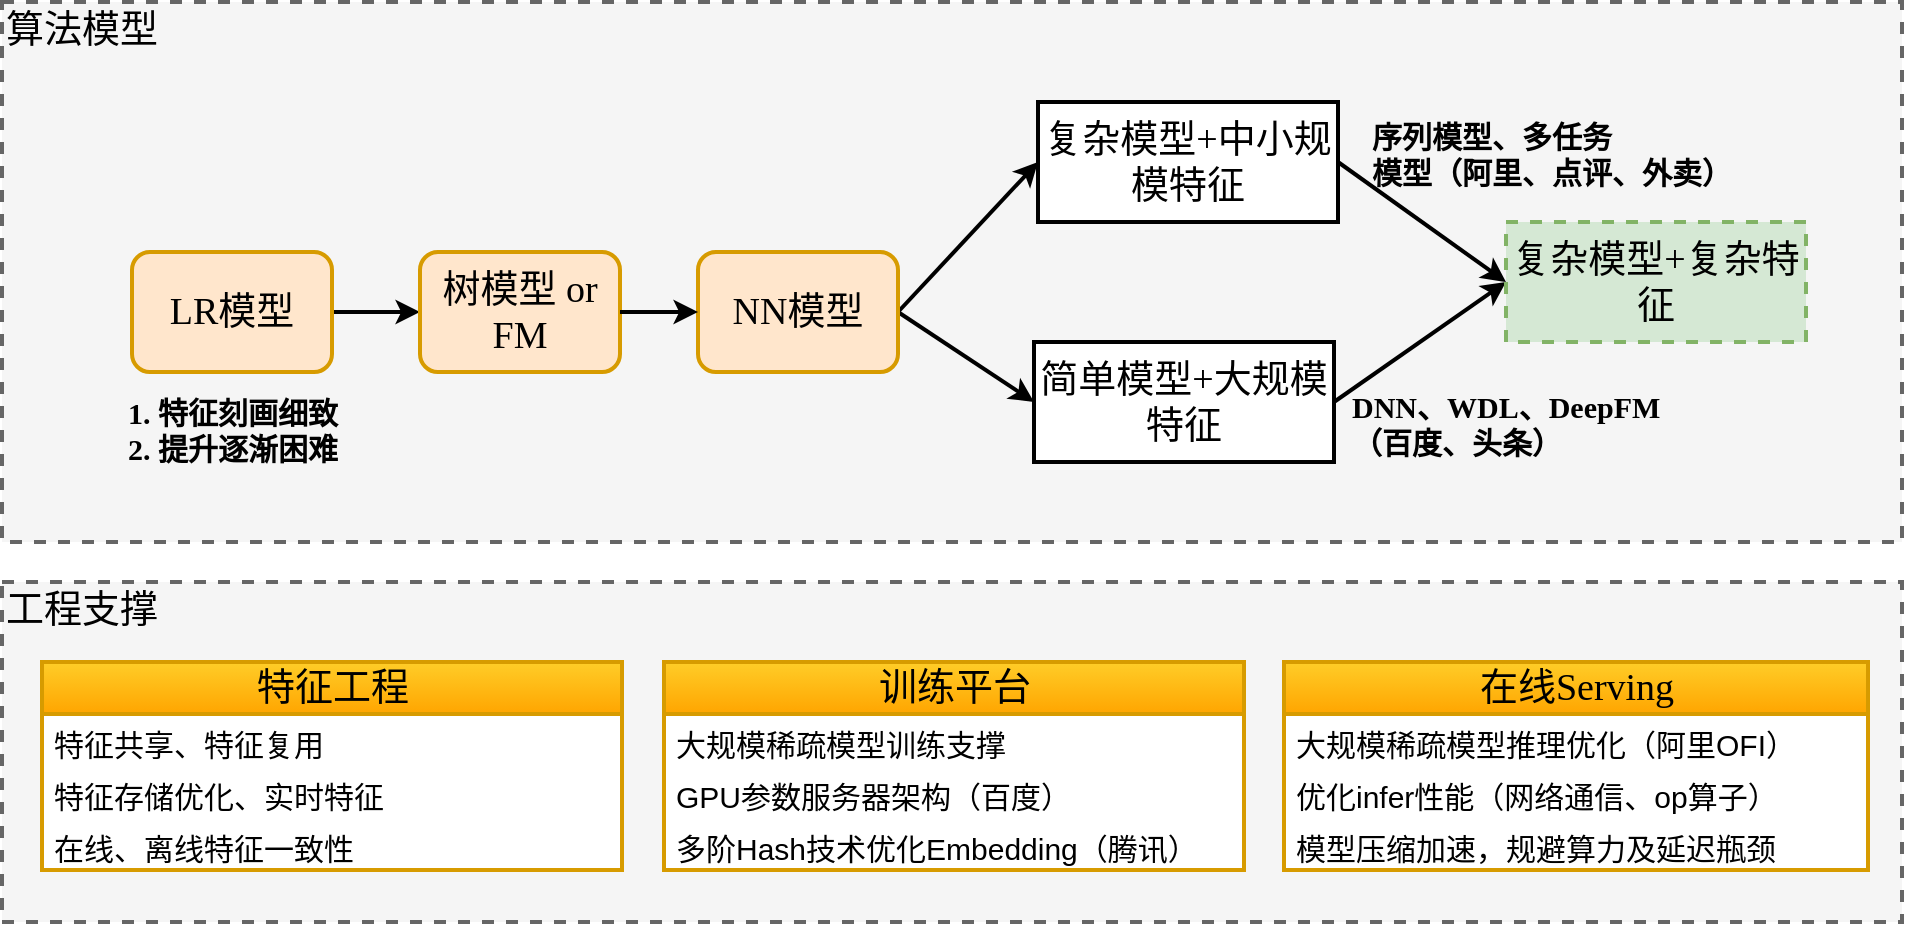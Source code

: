 <mxfile version="21.7.4" type="github">
  <diagram name="第 1 页" id="0TWzKBLSyutGnbs6l1Vn">
    <mxGraphModel dx="1050" dy="557" grid="1" gridSize="10" guides="1" tooltips="1" connect="1" arrows="1" fold="1" page="1" pageScale="1" pageWidth="827" pageHeight="1169" math="0" shadow="0">
      <root>
        <mxCell id="0" />
        <mxCell id="1" parent="0" />
        <mxCell id="07etfQUjwGDoCaG-XcSE-1" value="" style="rounded=0;whiteSpace=wrap;html=1;dashed=1;strokeWidth=2;fontFamily=Times New Roman;fontSize=19;fillColor=#f5f5f5;strokeColor=#666666;" vertex="1" parent="1">
          <mxGeometry x="20" y="600" width="950" height="170" as="geometry" />
        </mxCell>
        <mxCell id="07etfQUjwGDoCaG-XcSE-2" value="" style="rounded=0;whiteSpace=wrap;html=1;dashed=1;strokeWidth=2;fontFamily=Times New Roman;fontSize=19;fillColor=#f5f5f5;strokeColor=#666666;" vertex="1" parent="1">
          <mxGeometry x="20" y="310" width="950" height="270" as="geometry" />
        </mxCell>
        <mxCell id="07etfQUjwGDoCaG-XcSE-3" style="edgeStyle=none;rounded=0;html=1;exitX=1;exitY=0.5;entryX=0;entryY=0.5;startArrow=none;startFill=0;endArrow=classic;endFill=1;jettySize=auto;orthogonalLoop=1;strokeColor=#000000;strokeWidth=2;fontFamily=Times New Roman;fontSize=15;fontColor=#000000;" edge="1" parent="1" source="07etfQUjwGDoCaG-XcSE-4" target="07etfQUjwGDoCaG-XcSE-16">
          <mxGeometry relative="1" as="geometry" />
        </mxCell>
        <mxCell id="07etfQUjwGDoCaG-XcSE-4" value="LR模型" style="rounded=1;whiteSpace=wrap;html=1;strokeColor=#d79b00;strokeWidth=2;fillColor=#ffe6cc;fontFamily=Times New Roman;fontSize=19;fontColor=#000000;align=center;" vertex="1" parent="1">
          <mxGeometry x="85" y="435" width="100" height="60" as="geometry" />
        </mxCell>
        <mxCell id="07etfQUjwGDoCaG-XcSE-5" style="edgeStyle=none;rounded=0;html=1;exitX=1;exitY=0.5;entryX=0;entryY=0.5;startArrow=none;startFill=0;endArrow=classic;endFill=1;jettySize=auto;orthogonalLoop=1;strokeColor=#000000;strokeWidth=2;fontFamily=Times New Roman;fontSize=19;fontColor=#000000;" edge="1" parent="1" source="07etfQUjwGDoCaG-XcSE-7" target="07etfQUjwGDoCaG-XcSE-10">
          <mxGeometry relative="1" as="geometry" />
        </mxCell>
        <mxCell id="07etfQUjwGDoCaG-XcSE-6" style="edgeStyle=none;rounded=0;html=1;exitX=1;exitY=0.5;entryX=0;entryY=0.5;startArrow=none;startFill=0;endArrow=classic;endFill=1;jettySize=auto;orthogonalLoop=1;strokeColor=#000000;strokeWidth=2;fontFamily=Times New Roman;fontSize=19;fontColor=#000000;" edge="1" parent="1" source="07etfQUjwGDoCaG-XcSE-7" target="07etfQUjwGDoCaG-XcSE-12">
          <mxGeometry relative="1" as="geometry" />
        </mxCell>
        <mxCell id="07etfQUjwGDoCaG-XcSE-7" value="NN模型" style="rounded=1;whiteSpace=wrap;html=1;strokeColor=#d79b00;strokeWidth=2;fillColor=#ffe6cc;fontFamily=Times New Roman;fontSize=19;fontColor=#000000;align=center;" vertex="1" parent="1">
          <mxGeometry x="368" y="435" width="100" height="60" as="geometry" />
        </mxCell>
        <mxCell id="07etfQUjwGDoCaG-XcSE-8" value="&lt;div style=&quot;text-align: left ; font-size: 15px&quot;&gt;&lt;b&gt;&lt;font style=&quot;font-size: 15px&quot;&gt;1. 特征刻画细致&lt;/font&gt;&lt;/b&gt;&lt;/div&gt;&lt;div style=&quot;text-align: left ; font-size: 15px&quot;&gt;&lt;b&gt;&lt;font style=&quot;font-size: 15px&quot;&gt;2. 提升逐渐困难&lt;/font&gt;&lt;/b&gt;&lt;/div&gt;" style="text;html=1;strokeColor=none;fillColor=none;align=center;verticalAlign=middle;whiteSpace=wrap;rounded=0;fontFamily=Times New Roman;fontSize=19;fontColor=#000000;strokeWidth=2;" vertex="1" parent="1">
          <mxGeometry x="68" y="499" width="135" height="50" as="geometry" />
        </mxCell>
        <mxCell id="07etfQUjwGDoCaG-XcSE-9" style="edgeStyle=none;rounded=0;html=1;exitX=1;exitY=0.5;entryX=0;entryY=0.5;startArrow=none;startFill=0;endArrow=classic;endFill=1;jettySize=auto;orthogonalLoop=1;strokeColor=#000000;strokeWidth=2;fontFamily=Times New Roman;fontSize=19;fontColor=#000000;" edge="1" parent="1" source="07etfQUjwGDoCaG-XcSE-10" target="07etfQUjwGDoCaG-XcSE-13">
          <mxGeometry relative="1" as="geometry" />
        </mxCell>
        <mxCell id="07etfQUjwGDoCaG-XcSE-10" value="复杂模型+中小规模特征" style="rounded=0;whiteSpace=wrap;html=1;strokeColor=#000000;strokeWidth=2;fillColor=#ffffff;fontFamily=Times New Roman;fontSize=19;fontColor=#000000;align=center;" vertex="1" parent="1">
          <mxGeometry x="538" y="360" width="150" height="60" as="geometry" />
        </mxCell>
        <mxCell id="07etfQUjwGDoCaG-XcSE-11" style="edgeStyle=none;rounded=0;html=1;exitX=1;exitY=0.5;startArrow=none;startFill=0;endArrow=classic;endFill=1;jettySize=auto;orthogonalLoop=1;strokeColor=#000000;strokeWidth=2;fontFamily=Times New Roman;fontSize=19;fontColor=#000000;entryX=0;entryY=0.5;" edge="1" parent="1" source="07etfQUjwGDoCaG-XcSE-12" target="07etfQUjwGDoCaG-XcSE-13">
          <mxGeometry relative="1" as="geometry">
            <mxPoint x="712" y="405" as="targetPoint" />
          </mxGeometry>
        </mxCell>
        <mxCell id="07etfQUjwGDoCaG-XcSE-12" value="简单模型+大规模特征" style="rounded=0;whiteSpace=wrap;html=1;strokeColor=#000000;strokeWidth=2;fillColor=#ffffff;fontFamily=Times New Roman;fontSize=19;fontColor=#000000;align=center;" vertex="1" parent="1">
          <mxGeometry x="536" y="480" width="150" height="60" as="geometry" />
        </mxCell>
        <mxCell id="07etfQUjwGDoCaG-XcSE-13" value="复杂模型+复杂特征" style="rounded=0;whiteSpace=wrap;html=1;strokeColor=#82b366;strokeWidth=2;fillColor=#d5e8d4;fontFamily=Times New Roman;fontSize=19;fontColor=#000000;align=center;dashed=1;" vertex="1" parent="1">
          <mxGeometry x="772" y="420" width="150" height="60" as="geometry" />
        </mxCell>
        <mxCell id="07etfQUjwGDoCaG-XcSE-14" value="工程支撑" style="text;html=1;resizable=0;points=[];autosize=1;align=left;verticalAlign=top;spacingTop=-4;fontSize=19;fontFamily=Times New Roman;" vertex="1" parent="1">
          <mxGeometry x="20" y="600" width="90" height="20" as="geometry" />
        </mxCell>
        <mxCell id="07etfQUjwGDoCaG-XcSE-15" value="算法模型" style="text;html=1;resizable=0;points=[];autosize=1;align=left;verticalAlign=top;spacingTop=-4;fontSize=19;fontFamily=Times New Roman;" vertex="1" parent="1">
          <mxGeometry x="20" y="310" width="90" height="20" as="geometry" />
        </mxCell>
        <mxCell id="07etfQUjwGDoCaG-XcSE-16" value="树模型 or FM" style="rounded=1;whiteSpace=wrap;html=1;strokeColor=#d79b00;strokeWidth=2;fillColor=#ffe6cc;fontFamily=Times New Roman;fontSize=19;fontColor=#000000;align=center;" vertex="1" parent="1">
          <mxGeometry x="229" y="435" width="100" height="60" as="geometry" />
        </mxCell>
        <mxCell id="07etfQUjwGDoCaG-XcSE-17" value="&lt;b&gt;序列模型、&lt;span&gt;多任务&lt;/span&gt;&lt;/b&gt;&lt;div&gt;&lt;span&gt;&lt;b&gt;模型（阿里、点评、外卖）&lt;/b&gt;&lt;/span&gt;&lt;/div&gt;" style="text;html=1;resizable=0;points=[];autosize=1;align=left;verticalAlign=top;spacingTop=-4;fontSize=15;fontFamily=Times New Roman;" vertex="1" parent="1">
          <mxGeometry x="703" y="366" width="200" height="40" as="geometry" />
        </mxCell>
        <mxCell id="07etfQUjwGDoCaG-XcSE-18" value="&lt;b&gt;DNN、WDL、DeepFM&lt;/b&gt;&lt;div&gt;&lt;b&gt;（百度、头条）&lt;/b&gt;&lt;/div&gt;" style="text;html=1;resizable=0;points=[];autosize=1;align=left;verticalAlign=top;spacingTop=-4;fontSize=15;fontFamily=Times New Roman;" vertex="1" parent="1">
          <mxGeometry x="693" y="501" width="170" height="40" as="geometry" />
        </mxCell>
        <mxCell id="07etfQUjwGDoCaG-XcSE-19" style="edgeStyle=none;rounded=0;html=1;exitX=1;exitY=0.5;entryX=0;entryY=0.5;startArrow=none;startFill=0;endArrow=classic;endFill=1;jettySize=auto;orthogonalLoop=1;strokeColor=#000000;strokeWidth=2;fontFamily=Times New Roman;fontSize=15;fontColor=#000000;exitDx=0;exitDy=0;entryDx=0;entryDy=0;" edge="1" parent="1" source="07etfQUjwGDoCaG-XcSE-16" target="07etfQUjwGDoCaG-XcSE-7">
          <mxGeometry relative="1" as="geometry">
            <mxPoint x="458" y="212" as="sourcePoint" />
            <mxPoint x="502" y="212" as="targetPoint" />
          </mxGeometry>
        </mxCell>
        <mxCell id="07etfQUjwGDoCaG-XcSE-20" value="特征工程" style="swimlane;fontStyle=0;childLayout=stackLayout;horizontal=1;startSize=26;fillColor=#ffcd28;horizontalStack=0;resizeParent=1;resizeParentMax=0;resizeLast=0;collapsible=1;marginBottom=0;swimlaneFillColor=#ffffff;rounded=0;strokeWidth=2;fontFamily=Times New Roman;fontSize=19;align=center;html=1;strokeColor=#d79b00;gradientColor=#ffa500;" vertex="1" parent="1">
          <mxGeometry x="40" y="640" width="290" height="104" as="geometry" />
        </mxCell>
        <mxCell id="07etfQUjwGDoCaG-XcSE-21" value="特征共享、特征复用" style="text;strokeColor=none;fillColor=none;align=left;verticalAlign=top;spacingLeft=4;spacingRight=4;overflow=hidden;rotatable=0;points=[[0,0.5],[1,0.5]];portConstraint=eastwest;fontSize=15;" vertex="1" parent="07etfQUjwGDoCaG-XcSE-20">
          <mxGeometry y="26" width="290" height="26" as="geometry" />
        </mxCell>
        <mxCell id="07etfQUjwGDoCaG-XcSE-22" value="特征存储优化、实时特征" style="text;strokeColor=none;fillColor=none;align=left;verticalAlign=top;spacingLeft=4;spacingRight=4;overflow=hidden;rotatable=0;points=[[0,0.5],[1,0.5]];portConstraint=eastwest;fontSize=15;" vertex="1" parent="07etfQUjwGDoCaG-XcSE-20">
          <mxGeometry y="52" width="290" height="26" as="geometry" />
        </mxCell>
        <mxCell id="07etfQUjwGDoCaG-XcSE-23" value="在线、离线特征一致性" style="text;strokeColor=none;fillColor=none;align=left;verticalAlign=top;spacingLeft=4;spacingRight=4;overflow=hidden;rotatable=0;points=[[0,0.5],[1,0.5]];portConstraint=eastwest;fontSize=15;" vertex="1" parent="07etfQUjwGDoCaG-XcSE-20">
          <mxGeometry y="78" width="290" height="26" as="geometry" />
        </mxCell>
        <mxCell id="07etfQUjwGDoCaG-XcSE-24" value="训练平台" style="swimlane;fontStyle=0;childLayout=stackLayout;horizontal=1;startSize=26;fillColor=#ffcd28;horizontalStack=0;resizeParent=1;resizeParentMax=0;resizeLast=0;collapsible=1;marginBottom=0;swimlaneFillColor=#ffffff;rounded=0;strokeWidth=2;fontFamily=Times New Roman;fontSize=19;align=center;html=1;strokeColor=#d79b00;gradientColor=#ffa500;" vertex="1" parent="1">
          <mxGeometry x="351" y="640" width="290" height="104" as="geometry" />
        </mxCell>
        <mxCell id="07etfQUjwGDoCaG-XcSE-25" value="大规模稀疏模型训练支撑" style="text;strokeColor=none;fillColor=none;align=left;verticalAlign=top;spacingLeft=4;spacingRight=4;overflow=hidden;rotatable=0;points=[[0,0.5],[1,0.5]];portConstraint=eastwest;fontSize=15;" vertex="1" parent="07etfQUjwGDoCaG-XcSE-24">
          <mxGeometry y="26" width="290" height="26" as="geometry" />
        </mxCell>
        <mxCell id="07etfQUjwGDoCaG-XcSE-26" value="GPU参数服务器架构（百度）" style="text;strokeColor=none;fillColor=none;align=left;verticalAlign=top;spacingLeft=4;spacingRight=4;overflow=hidden;rotatable=0;points=[[0,0.5],[1,0.5]];portConstraint=eastwest;fontSize=15;" vertex="1" parent="07etfQUjwGDoCaG-XcSE-24">
          <mxGeometry y="52" width="290" height="26" as="geometry" />
        </mxCell>
        <mxCell id="07etfQUjwGDoCaG-XcSE-27" value="多阶Hash技术优化Embedding（腾讯）" style="text;strokeColor=none;fillColor=none;align=left;verticalAlign=top;spacingLeft=4;spacingRight=4;overflow=hidden;rotatable=0;points=[[0,0.5],[1,0.5]];portConstraint=eastwest;fontSize=15;" vertex="1" parent="07etfQUjwGDoCaG-XcSE-24">
          <mxGeometry y="78" width="290" height="26" as="geometry" />
        </mxCell>
        <mxCell id="07etfQUjwGDoCaG-XcSE-28" value="在线Serving" style="swimlane;fontStyle=0;childLayout=stackLayout;horizontal=1;startSize=26;fillColor=#ffcd28;horizontalStack=0;resizeParent=1;resizeParentMax=0;resizeLast=0;collapsible=1;marginBottom=0;swimlaneFillColor=#ffffff;rounded=0;strokeWidth=2;fontFamily=Times New Roman;fontSize=19;align=center;html=1;strokeColor=#d79b00;gradientColor=#ffa500;" vertex="1" parent="1">
          <mxGeometry x="661" y="640" width="292" height="104" as="geometry" />
        </mxCell>
        <mxCell id="07etfQUjwGDoCaG-XcSE-29" value="大规模稀疏模型推理优化（阿里OFI）" style="text;strokeColor=none;fillColor=none;align=left;verticalAlign=top;spacingLeft=4;spacingRight=4;overflow=hidden;rotatable=0;points=[[0,0.5],[1,0.5]];portConstraint=eastwest;fontSize=15;" vertex="1" parent="07etfQUjwGDoCaG-XcSE-28">
          <mxGeometry y="26" width="292" height="26" as="geometry" />
        </mxCell>
        <mxCell id="07etfQUjwGDoCaG-XcSE-30" value="优化infer性能（网络通信、op算子）" style="text;strokeColor=none;fillColor=none;align=left;verticalAlign=top;spacingLeft=4;spacingRight=4;overflow=hidden;rotatable=0;points=[[0,0.5],[1,0.5]];portConstraint=eastwest;fontSize=15;" vertex="1" parent="07etfQUjwGDoCaG-XcSE-28">
          <mxGeometry y="52" width="292" height="26" as="geometry" />
        </mxCell>
        <mxCell id="07etfQUjwGDoCaG-XcSE-31" value="模型压缩加速，规避算力及延迟瓶颈" style="text;strokeColor=none;fillColor=none;align=left;verticalAlign=top;spacingLeft=4;spacingRight=4;overflow=hidden;rotatable=0;points=[[0,0.5],[1,0.5]];portConstraint=eastwest;fontSize=15;" vertex="1" parent="07etfQUjwGDoCaG-XcSE-28">
          <mxGeometry y="78" width="292" height="26" as="geometry" />
        </mxCell>
      </root>
    </mxGraphModel>
  </diagram>
</mxfile>
